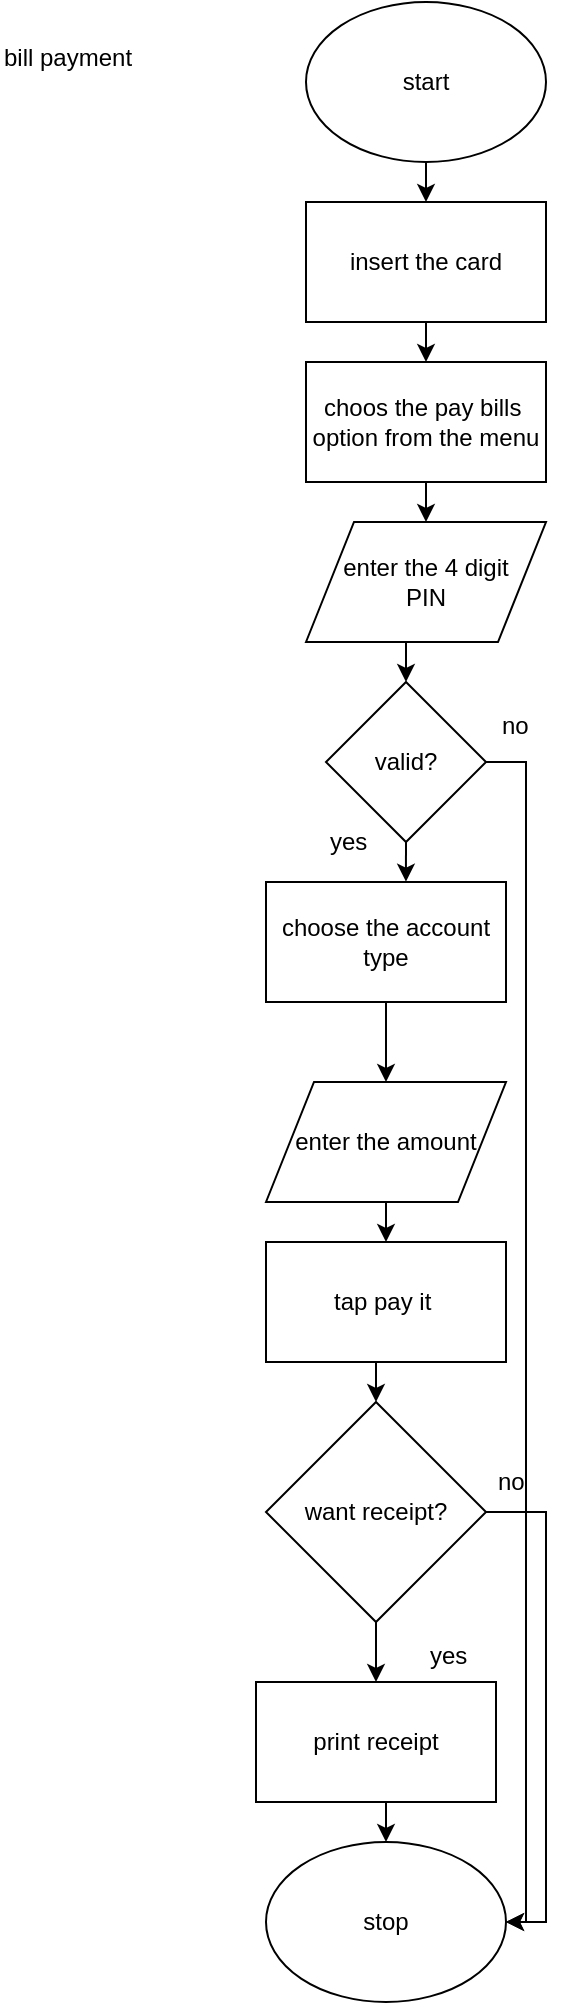 <mxfile version="12.1.3" type="device" pages="1"><diagram id="sAgKGfXeL-QCXroNZDwu" name="Page-1"><mxGraphModel dx="1024" dy="530" grid="1" gridSize="10" guides="1" tooltips="1" connect="1" arrows="1" fold="1" page="1" pageScale="1" pageWidth="827" pageHeight="1169" math="0" shadow="0"><root><mxCell id="0"/><mxCell id="1" parent="0"/><mxCell id="9LUcn6eP7j-8MTB39C1t-14" style="edgeStyle=orthogonalEdgeStyle;rounded=0;orthogonalLoop=1;jettySize=auto;html=1;exitX=0.5;exitY=1;exitDx=0;exitDy=0;entryX=0.5;entryY=0;entryDx=0;entryDy=0;" edge="1" parent="1" source="9LUcn6eP7j-8MTB39C1t-1" target="9LUcn6eP7j-8MTB39C1t-2"><mxGeometry relative="1" as="geometry"/></mxCell><mxCell id="9LUcn6eP7j-8MTB39C1t-1" value="start" style="ellipse;whiteSpace=wrap;html=1;" vertex="1" parent="1"><mxGeometry x="340" y="10" width="120" height="80" as="geometry"/></mxCell><mxCell id="9LUcn6eP7j-8MTB39C1t-15" style="edgeStyle=orthogonalEdgeStyle;rounded=0;orthogonalLoop=1;jettySize=auto;html=1;exitX=0.5;exitY=1;exitDx=0;exitDy=0;entryX=0.5;entryY=0;entryDx=0;entryDy=0;" edge="1" parent="1" source="9LUcn6eP7j-8MTB39C1t-2" target="9LUcn6eP7j-8MTB39C1t-3"><mxGeometry relative="1" as="geometry"/></mxCell><mxCell id="9LUcn6eP7j-8MTB39C1t-2" value="insert the card" style="rounded=0;whiteSpace=wrap;html=1;" vertex="1" parent="1"><mxGeometry x="340" y="110" width="120" height="60" as="geometry"/></mxCell><mxCell id="9LUcn6eP7j-8MTB39C1t-16" style="edgeStyle=orthogonalEdgeStyle;rounded=0;orthogonalLoop=1;jettySize=auto;html=1;exitX=0.5;exitY=1;exitDx=0;exitDy=0;entryX=0.5;entryY=0;entryDx=0;entryDy=0;" edge="1" parent="1" source="9LUcn6eP7j-8MTB39C1t-3" target="9LUcn6eP7j-8MTB39C1t-4"><mxGeometry relative="1" as="geometry"/></mxCell><mxCell id="9LUcn6eP7j-8MTB39C1t-3" value="choos the pay bills&amp;nbsp;&lt;br&gt;option from the menu" style="rounded=0;whiteSpace=wrap;html=1;" vertex="1" parent="1"><mxGeometry x="340" y="190" width="120" height="60" as="geometry"/></mxCell><mxCell id="9LUcn6eP7j-8MTB39C1t-17" style="edgeStyle=orthogonalEdgeStyle;rounded=0;orthogonalLoop=1;jettySize=auto;html=1;exitX=0.5;exitY=1;exitDx=0;exitDy=0;entryX=0.5;entryY=0;entryDx=0;entryDy=0;" edge="1" parent="1" source="9LUcn6eP7j-8MTB39C1t-4" target="9LUcn6eP7j-8MTB39C1t-5"><mxGeometry relative="1" as="geometry"/></mxCell><mxCell id="9LUcn6eP7j-8MTB39C1t-4" value="enter the 4 digit&lt;br&gt;PIN" style="shape=parallelogram;perimeter=parallelogramPerimeter;whiteSpace=wrap;html=1;" vertex="1" parent="1"><mxGeometry x="340" y="270" width="120" height="60" as="geometry"/></mxCell><mxCell id="9LUcn6eP7j-8MTB39C1t-13" style="edgeStyle=orthogonalEdgeStyle;rounded=0;orthogonalLoop=1;jettySize=auto;html=1;exitX=1;exitY=0.5;exitDx=0;exitDy=0;entryX=1;entryY=0.5;entryDx=0;entryDy=0;" edge="1" parent="1" source="9LUcn6eP7j-8MTB39C1t-5" target="9LUcn6eP7j-8MTB39C1t-11"><mxGeometry relative="1" as="geometry"/></mxCell><mxCell id="9LUcn6eP7j-8MTB39C1t-18" style="edgeStyle=orthogonalEdgeStyle;rounded=0;orthogonalLoop=1;jettySize=auto;html=1;exitX=0.5;exitY=1;exitDx=0;exitDy=0;entryX=0.583;entryY=-0.003;entryDx=0;entryDy=0;entryPerimeter=0;" edge="1" parent="1" source="9LUcn6eP7j-8MTB39C1t-5" target="9LUcn6eP7j-8MTB39C1t-6"><mxGeometry relative="1" as="geometry"/></mxCell><mxCell id="9LUcn6eP7j-8MTB39C1t-5" value="valid?" style="rhombus;whiteSpace=wrap;html=1;" vertex="1" parent="1"><mxGeometry x="350" y="350" width="80" height="80" as="geometry"/></mxCell><mxCell id="9LUcn6eP7j-8MTB39C1t-19" style="edgeStyle=orthogonalEdgeStyle;rounded=0;orthogonalLoop=1;jettySize=auto;html=1;exitX=0.5;exitY=1;exitDx=0;exitDy=0;" edge="1" parent="1" source="9LUcn6eP7j-8MTB39C1t-6" target="9LUcn6eP7j-8MTB39C1t-7"><mxGeometry relative="1" as="geometry"/></mxCell><mxCell id="9LUcn6eP7j-8MTB39C1t-6" value="choose the account type" style="rounded=0;whiteSpace=wrap;html=1;" vertex="1" parent="1"><mxGeometry x="320" y="450" width="120" height="60" as="geometry"/></mxCell><mxCell id="9LUcn6eP7j-8MTB39C1t-20" style="edgeStyle=orthogonalEdgeStyle;rounded=0;orthogonalLoop=1;jettySize=auto;html=1;exitX=0.5;exitY=1;exitDx=0;exitDy=0;entryX=0.5;entryY=0;entryDx=0;entryDy=0;" edge="1" parent="1" source="9LUcn6eP7j-8MTB39C1t-7" target="9LUcn6eP7j-8MTB39C1t-8"><mxGeometry relative="1" as="geometry"/></mxCell><mxCell id="9LUcn6eP7j-8MTB39C1t-7" value="enter the amount" style="shape=parallelogram;perimeter=parallelogramPerimeter;whiteSpace=wrap;html=1;" vertex="1" parent="1"><mxGeometry x="320" y="550" width="120" height="60" as="geometry"/></mxCell><mxCell id="9LUcn6eP7j-8MTB39C1t-21" style="edgeStyle=orthogonalEdgeStyle;rounded=0;orthogonalLoop=1;jettySize=auto;html=1;exitX=0.5;exitY=1;exitDx=0;exitDy=0;entryX=0.5;entryY=0;entryDx=0;entryDy=0;" edge="1" parent="1" source="9LUcn6eP7j-8MTB39C1t-8" target="9LUcn6eP7j-8MTB39C1t-9"><mxGeometry relative="1" as="geometry"/></mxCell><mxCell id="9LUcn6eP7j-8MTB39C1t-8" value="tap pay it&amp;nbsp;" style="rounded=0;whiteSpace=wrap;html=1;" vertex="1" parent="1"><mxGeometry x="320" y="630" width="120" height="60" as="geometry"/></mxCell><mxCell id="9LUcn6eP7j-8MTB39C1t-12" style="edgeStyle=orthogonalEdgeStyle;rounded=0;orthogonalLoop=1;jettySize=auto;html=1;exitX=1;exitY=0.5;exitDx=0;exitDy=0;entryX=1;entryY=0.5;entryDx=0;entryDy=0;" edge="1" parent="1" source="9LUcn6eP7j-8MTB39C1t-9" target="9LUcn6eP7j-8MTB39C1t-11"><mxGeometry relative="1" as="geometry"/></mxCell><mxCell id="9LUcn6eP7j-8MTB39C1t-23" style="edgeStyle=orthogonalEdgeStyle;rounded=0;orthogonalLoop=1;jettySize=auto;html=1;exitX=0.5;exitY=1;exitDx=0;exitDy=0;entryX=0.5;entryY=0;entryDx=0;entryDy=0;" edge="1" parent="1" source="9LUcn6eP7j-8MTB39C1t-9" target="9LUcn6eP7j-8MTB39C1t-10"><mxGeometry relative="1" as="geometry"/></mxCell><mxCell id="9LUcn6eP7j-8MTB39C1t-9" value="want receipt?" style="rhombus;whiteSpace=wrap;html=1;" vertex="1" parent="1"><mxGeometry x="320" y="710" width="110" height="110" as="geometry"/></mxCell><mxCell id="9LUcn6eP7j-8MTB39C1t-24" style="edgeStyle=orthogonalEdgeStyle;rounded=0;orthogonalLoop=1;jettySize=auto;html=1;exitX=0.5;exitY=1;exitDx=0;exitDy=0;entryX=0.5;entryY=0;entryDx=0;entryDy=0;" edge="1" parent="1" source="9LUcn6eP7j-8MTB39C1t-10" target="9LUcn6eP7j-8MTB39C1t-11"><mxGeometry relative="1" as="geometry"/></mxCell><mxCell id="9LUcn6eP7j-8MTB39C1t-10" value="print receipt" style="rounded=0;whiteSpace=wrap;html=1;" vertex="1" parent="1"><mxGeometry x="315" y="850" width="120" height="60" as="geometry"/></mxCell><mxCell id="9LUcn6eP7j-8MTB39C1t-11" value="stop" style="ellipse;whiteSpace=wrap;html=1;" vertex="1" parent="1"><mxGeometry x="320" y="930" width="120" height="80" as="geometry"/></mxCell><mxCell id="9LUcn6eP7j-8MTB39C1t-25" value="yes" style="text;html=1;resizable=0;points=[];autosize=1;align=left;verticalAlign=top;spacingTop=-4;" vertex="1" parent="1"><mxGeometry x="350" y="420" width="30" height="20" as="geometry"/></mxCell><mxCell id="9LUcn6eP7j-8MTB39C1t-26" value="no" style="text;html=1;resizable=0;points=[];autosize=1;align=left;verticalAlign=top;spacingTop=-4;" vertex="1" parent="1"><mxGeometry x="436" y="362" width="30" height="20" as="geometry"/></mxCell><mxCell id="9LUcn6eP7j-8MTB39C1t-27" value="yes" style="text;html=1;resizable=0;points=[];autosize=1;align=left;verticalAlign=top;spacingTop=-4;" vertex="1" parent="1"><mxGeometry x="400" y="827" width="30" height="20" as="geometry"/></mxCell><mxCell id="9LUcn6eP7j-8MTB39C1t-28" value="no" style="text;html=1;resizable=0;points=[];autosize=1;align=left;verticalAlign=top;spacingTop=-4;" vertex="1" parent="1"><mxGeometry x="434" y="740" width="30" height="20" as="geometry"/></mxCell><mxCell id="9LUcn6eP7j-8MTB39C1t-29" value="bill payment" style="text;html=1;resizable=0;points=[];autosize=1;align=left;verticalAlign=top;spacingTop=-4;" vertex="1" parent="1"><mxGeometry x="187" y="28" width="80" height="20" as="geometry"/></mxCell></root></mxGraphModel></diagram></mxfile>